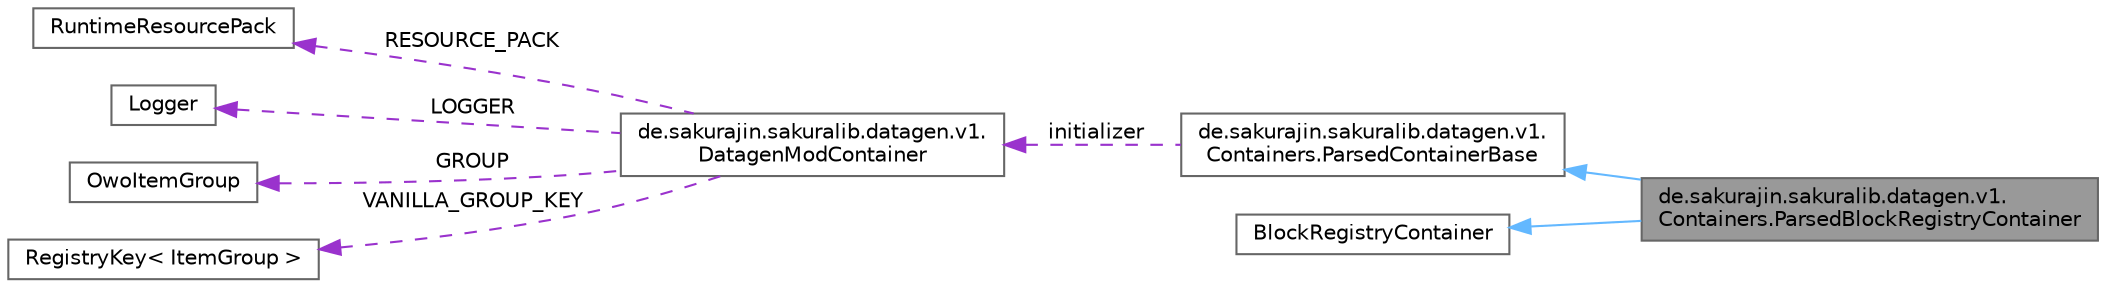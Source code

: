 digraph "de.sakurajin.sakuralib.datagen.v1.Containers.ParsedBlockRegistryContainer"
{
 // LATEX_PDF_SIZE
  bgcolor="transparent";
  edge [fontname=Helvetica,fontsize=10,labelfontname=Helvetica,labelfontsize=10];
  node [fontname=Helvetica,fontsize=10,shape=box,height=0.2,width=0.4];
  rankdir="LR";
  Node1 [label="de.sakurajin.sakuralib.datagen.v1.\lContainers.ParsedBlockRegistryContainer",height=0.2,width=0.4,color="gray40", fillcolor="grey60", style="filled", fontcolor="black",tooltip="A ParsedBlockRegistryContainer is a Block Registry Container that works with the DatagenAPI."];
  Node2 -> Node1 [dir="back",color="steelblue1",style="solid"];
  Node2 [label="de.sakurajin.sakuralib.datagen.v1.\lContainers.ParsedContainerBase",height=0.2,width=0.4,color="gray40", fillcolor="white", style="filled",URL="$classde_1_1sakurajin_1_1sakuralib_1_1datagen_1_1v1_1_1Containers_1_1ParsedContainerBase.html",tooltip="The base class to automatically parse all items and blocks in a class."];
  Node3 -> Node2 [dir="back",color="darkorchid3",style="dashed",label=" initializer" ];
  Node3 [label="de.sakurajin.sakuralib.datagen.v1.\lDatagenModContainer",height=0.2,width=0.4,color="gray40", fillcolor="white", style="filled",URL="$classde_1_1sakurajin_1_1sakuralib_1_1datagen_1_1v1_1_1DatagenModContainer.html",tooltip=" "];
  Node4 -> Node3 [dir="back",color="darkorchid3",style="dashed",label=" RESOURCE_PACK" ];
  Node4 [label="RuntimeResourcePack",height=0.2,width=0.4,color="gray40", fillcolor="white", style="filled",tooltip=" "];
  Node5 -> Node3 [dir="back",color="darkorchid3",style="dashed",label=" LOGGER" ];
  Node5 [label="Logger",height=0.2,width=0.4,color="gray40", fillcolor="white", style="filled",tooltip=" "];
  Node6 -> Node3 [dir="back",color="darkorchid3",style="dashed",label=" GROUP" ];
  Node6 [label="OwoItemGroup",height=0.2,width=0.4,color="gray40", fillcolor="white", style="filled",tooltip=" "];
  Node7 -> Node3 [dir="back",color="darkorchid3",style="dashed",label=" VANILLA_GROUP_KEY" ];
  Node7 [label="RegistryKey\< ItemGroup \>",height=0.2,width=0.4,color="gray40", fillcolor="white", style="filled",tooltip=" "];
  Node8 -> Node1 [dir="back",color="steelblue1",style="solid"];
  Node8 [label="BlockRegistryContainer",height=0.2,width=0.4,color="gray40", fillcolor="white", style="filled",tooltip=" "];
}
